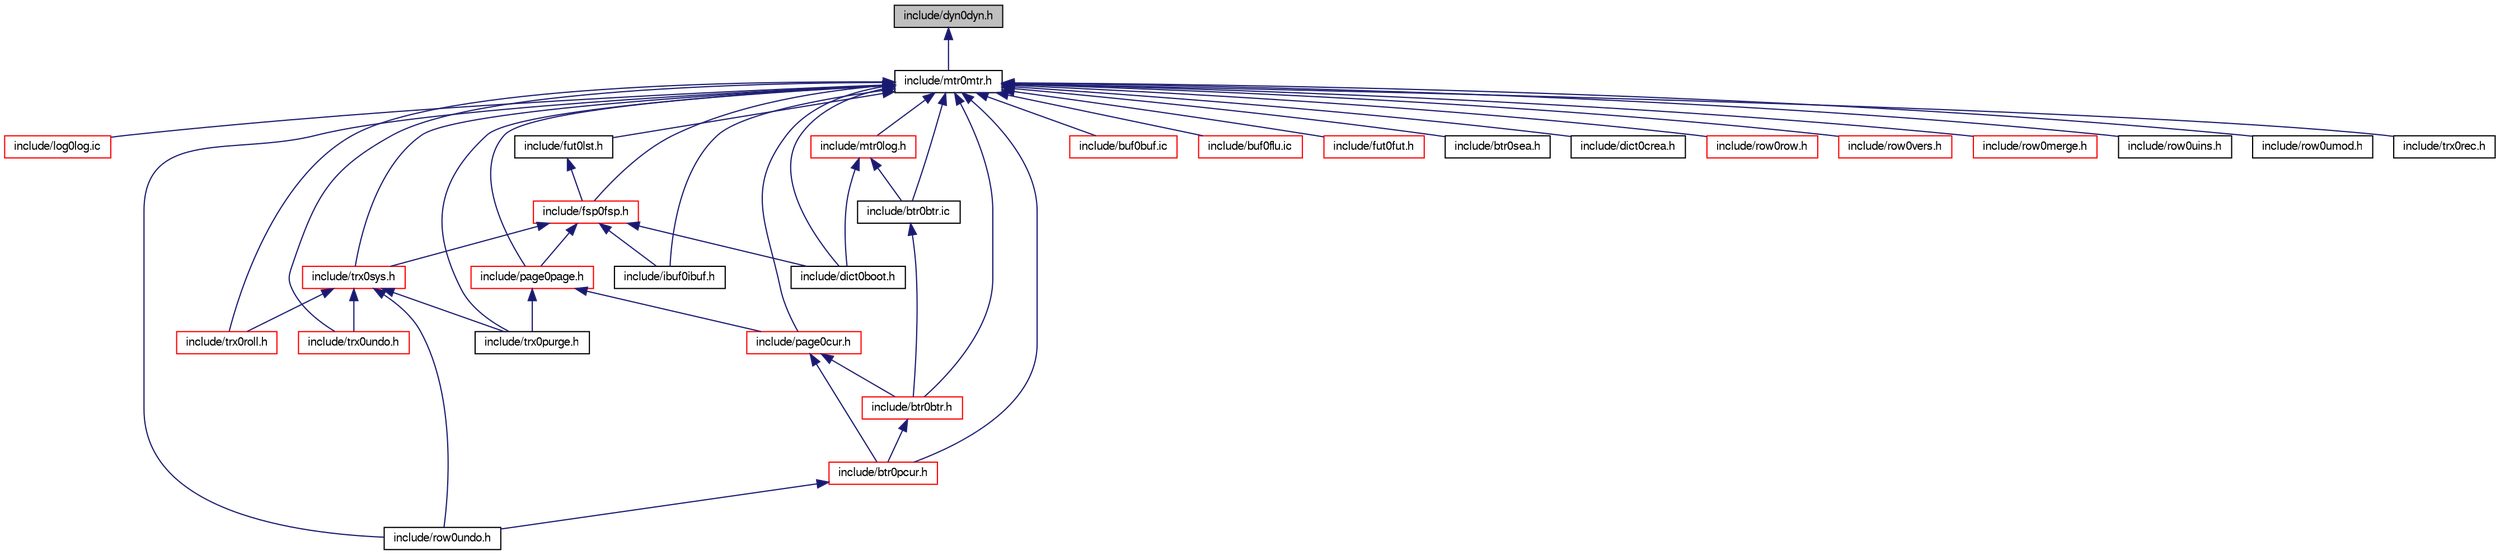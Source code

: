 digraph "include/dyn0dyn.h"
{
  bgcolor="transparent";
  edge [fontname="FreeSans",fontsize="10",labelfontname="FreeSans",labelfontsize="10"];
  node [fontname="FreeSans",fontsize="10",shape=record];
  Node1 [label="include/dyn0dyn.h",height=0.2,width=0.4,color="black", fillcolor="grey75", style="filled" fontcolor="black"];
  Node1 -> Node2 [dir="back",color="midnightblue",fontsize="10",style="solid",fontname="FreeSans"];
  Node2 [label="include/mtr0mtr.h",height=0.2,width=0.4,color="black",URL="$mtr0mtr_8h.html"];
  Node2 -> Node3 [dir="back",color="midnightblue",fontsize="10",style="solid",fontname="FreeSans"];
  Node3 [label="include/log0log.ic",height=0.2,width=0.4,color="red",URL="$log0log_8ic.html"];
  Node2 -> Node4 [dir="back",color="midnightblue",fontsize="10",style="solid",fontname="FreeSans"];
  Node4 [label="include/trx0roll.h",height=0.2,width=0.4,color="red",URL="$trx0roll_8h.html"];
  Node2 -> Node5 [dir="back",color="midnightblue",fontsize="10",style="solid",fontname="FreeSans"];
  Node5 [label="include/buf0buf.ic",height=0.2,width=0.4,color="red",URL="$buf0buf_8ic.html"];
  Node2 -> Node6 [dir="back",color="midnightblue",fontsize="10",style="solid",fontname="FreeSans"];
  Node6 [label="include/buf0flu.ic",height=0.2,width=0.4,color="red",URL="$buf0flu_8ic.html"];
  Node2 -> Node7 [dir="back",color="midnightblue",fontsize="10",style="solid",fontname="FreeSans"];
  Node7 [label="include/trx0sys.h",height=0.2,width=0.4,color="red",URL="$trx0sys_8h.html"];
  Node7 -> Node4 [dir="back",color="midnightblue",fontsize="10",style="solid",fontname="FreeSans"];
  Node7 -> Node8 [dir="back",color="midnightblue",fontsize="10",style="solid",fontname="FreeSans"];
  Node8 [label="include/trx0undo.h",height=0.2,width=0.4,color="red",URL="$trx0undo_8h.html"];
  Node7 -> Node9 [dir="back",color="midnightblue",fontsize="10",style="solid",fontname="FreeSans"];
  Node9 [label="include/row0undo.h",height=0.2,width=0.4,color="black",URL="$row0undo_8h.html"];
  Node7 -> Node10 [dir="back",color="midnightblue",fontsize="10",style="solid",fontname="FreeSans"];
  Node10 [label="include/trx0purge.h",height=0.2,width=0.4,color="black",URL="$trx0purge_8h.html"];
  Node2 -> Node11 [dir="back",color="midnightblue",fontsize="10",style="solid",fontname="FreeSans"];
  Node11 [label="include/fsp0fsp.h",height=0.2,width=0.4,color="red",URL="$fsp0fsp_8h.html"];
  Node11 -> Node7 [dir="back",color="midnightblue",fontsize="10",style="solid",fontname="FreeSans"];
  Node11 -> Node12 [dir="back",color="midnightblue",fontsize="10",style="solid",fontname="FreeSans"];
  Node12 [label="include/page0page.h",height=0.2,width=0.4,color="red",URL="$page0page_8h.html"];
  Node12 -> Node13 [dir="back",color="midnightblue",fontsize="10",style="solid",fontname="FreeSans"];
  Node13 [label="include/page0cur.h",height=0.2,width=0.4,color="red",URL="$page0cur_8h.html"];
  Node13 -> Node14 [dir="back",color="midnightblue",fontsize="10",style="solid",fontname="FreeSans"];
  Node14 [label="include/btr0btr.h",height=0.2,width=0.4,color="red",URL="$btr0btr_8h.html"];
  Node14 -> Node15 [dir="back",color="midnightblue",fontsize="10",style="solid",fontname="FreeSans"];
  Node15 [label="include/btr0pcur.h",height=0.2,width=0.4,color="red",URL="$btr0pcur_8h.html"];
  Node15 -> Node9 [dir="back",color="midnightblue",fontsize="10",style="solid",fontname="FreeSans"];
  Node13 -> Node15 [dir="back",color="midnightblue",fontsize="10",style="solid",fontname="FreeSans"];
  Node12 -> Node10 [dir="back",color="midnightblue",fontsize="10",style="solid",fontname="FreeSans"];
  Node11 -> Node16 [dir="back",color="midnightblue",fontsize="10",style="solid",fontname="FreeSans"];
  Node16 [label="include/dict0boot.h",height=0.2,width=0.4,color="black",URL="$dict0boot_8h.html"];
  Node11 -> Node17 [dir="back",color="midnightblue",fontsize="10",style="solid",fontname="FreeSans"];
  Node17 [label="include/ibuf0ibuf.h",height=0.2,width=0.4,color="black",URL="$ibuf0ibuf_8h.html"];
  Node2 -> Node18 [dir="back",color="midnightblue",fontsize="10",style="solid",fontname="FreeSans"];
  Node18 [label="include/fut0lst.h",height=0.2,width=0.4,color="black",URL="$fut0lst_8h.html"];
  Node18 -> Node11 [dir="back",color="midnightblue",fontsize="10",style="solid",fontname="FreeSans"];
  Node2 -> Node19 [dir="back",color="midnightblue",fontsize="10",style="solid",fontname="FreeSans"];
  Node19 [label="include/fut0fut.h",height=0.2,width=0.4,color="red",URL="$fut0fut_8h.html"];
  Node2 -> Node20 [dir="back",color="midnightblue",fontsize="10",style="solid",fontname="FreeSans"];
  Node20 [label="include/mtr0log.h",height=0.2,width=0.4,color="red",URL="$mtr0log_8h.html"];
  Node20 -> Node21 [dir="back",color="midnightblue",fontsize="10",style="solid",fontname="FreeSans"];
  Node21 [label="include/btr0btr.ic",height=0.2,width=0.4,color="black",URL="$btr0btr_8ic.html"];
  Node21 -> Node14 [dir="back",color="midnightblue",fontsize="10",style="solid",fontname="FreeSans"];
  Node20 -> Node16 [dir="back",color="midnightblue",fontsize="10",style="solid",fontname="FreeSans"];
  Node2 -> Node12 [dir="back",color="midnightblue",fontsize="10",style="solid",fontname="FreeSans"];
  Node2 -> Node13 [dir="back",color="midnightblue",fontsize="10",style="solid",fontname="FreeSans"];
  Node2 -> Node14 [dir="back",color="midnightblue",fontsize="10",style="solid",fontname="FreeSans"];
  Node2 -> Node21 [dir="back",color="midnightblue",fontsize="10",style="solid",fontname="FreeSans"];
  Node2 -> Node15 [dir="back",color="midnightblue",fontsize="10",style="solid",fontname="FreeSans"];
  Node2 -> Node22 [dir="back",color="midnightblue",fontsize="10",style="solid",fontname="FreeSans"];
  Node22 [label="include/btr0sea.h",height=0.2,width=0.4,color="black",URL="$btr0sea_8h.html"];
  Node2 -> Node16 [dir="back",color="midnightblue",fontsize="10",style="solid",fontname="FreeSans"];
  Node2 -> Node23 [dir="back",color="midnightblue",fontsize="10",style="solid",fontname="FreeSans"];
  Node23 [label="include/dict0crea.h",height=0.2,width=0.4,color="black",URL="$dict0crea_8h.html"];
  Node2 -> Node17 [dir="back",color="midnightblue",fontsize="10",style="solid",fontname="FreeSans"];
  Node2 -> Node24 [dir="back",color="midnightblue",fontsize="10",style="solid",fontname="FreeSans"];
  Node24 [label="include/row0row.h",height=0.2,width=0.4,color="red",URL="$row0row_8h.html"];
  Node2 -> Node8 [dir="back",color="midnightblue",fontsize="10",style="solid",fontname="FreeSans"];
  Node2 -> Node25 [dir="back",color="midnightblue",fontsize="10",style="solid",fontname="FreeSans"];
  Node25 [label="include/row0vers.h",height=0.2,width=0.4,color="red",URL="$row0vers_8h.html"];
  Node2 -> Node26 [dir="back",color="midnightblue",fontsize="10",style="solid",fontname="FreeSans"];
  Node26 [label="include/row0merge.h",height=0.2,width=0.4,color="red",URL="$row0merge_8h.html"];
  Node2 -> Node27 [dir="back",color="midnightblue",fontsize="10",style="solid",fontname="FreeSans"];
  Node27 [label="include/row0uins.h",height=0.2,width=0.4,color="black",URL="$row0uins_8h.html"];
  Node2 -> Node28 [dir="back",color="midnightblue",fontsize="10",style="solid",fontname="FreeSans"];
  Node28 [label="include/row0umod.h",height=0.2,width=0.4,color="black",URL="$row0umod_8h.html"];
  Node2 -> Node9 [dir="back",color="midnightblue",fontsize="10",style="solid",fontname="FreeSans"];
  Node2 -> Node10 [dir="back",color="midnightblue",fontsize="10",style="solid",fontname="FreeSans"];
  Node2 -> Node29 [dir="back",color="midnightblue",fontsize="10",style="solid",fontname="FreeSans"];
  Node29 [label="include/trx0rec.h",height=0.2,width=0.4,color="black",URL="$trx0rec_8h.html"];
}
